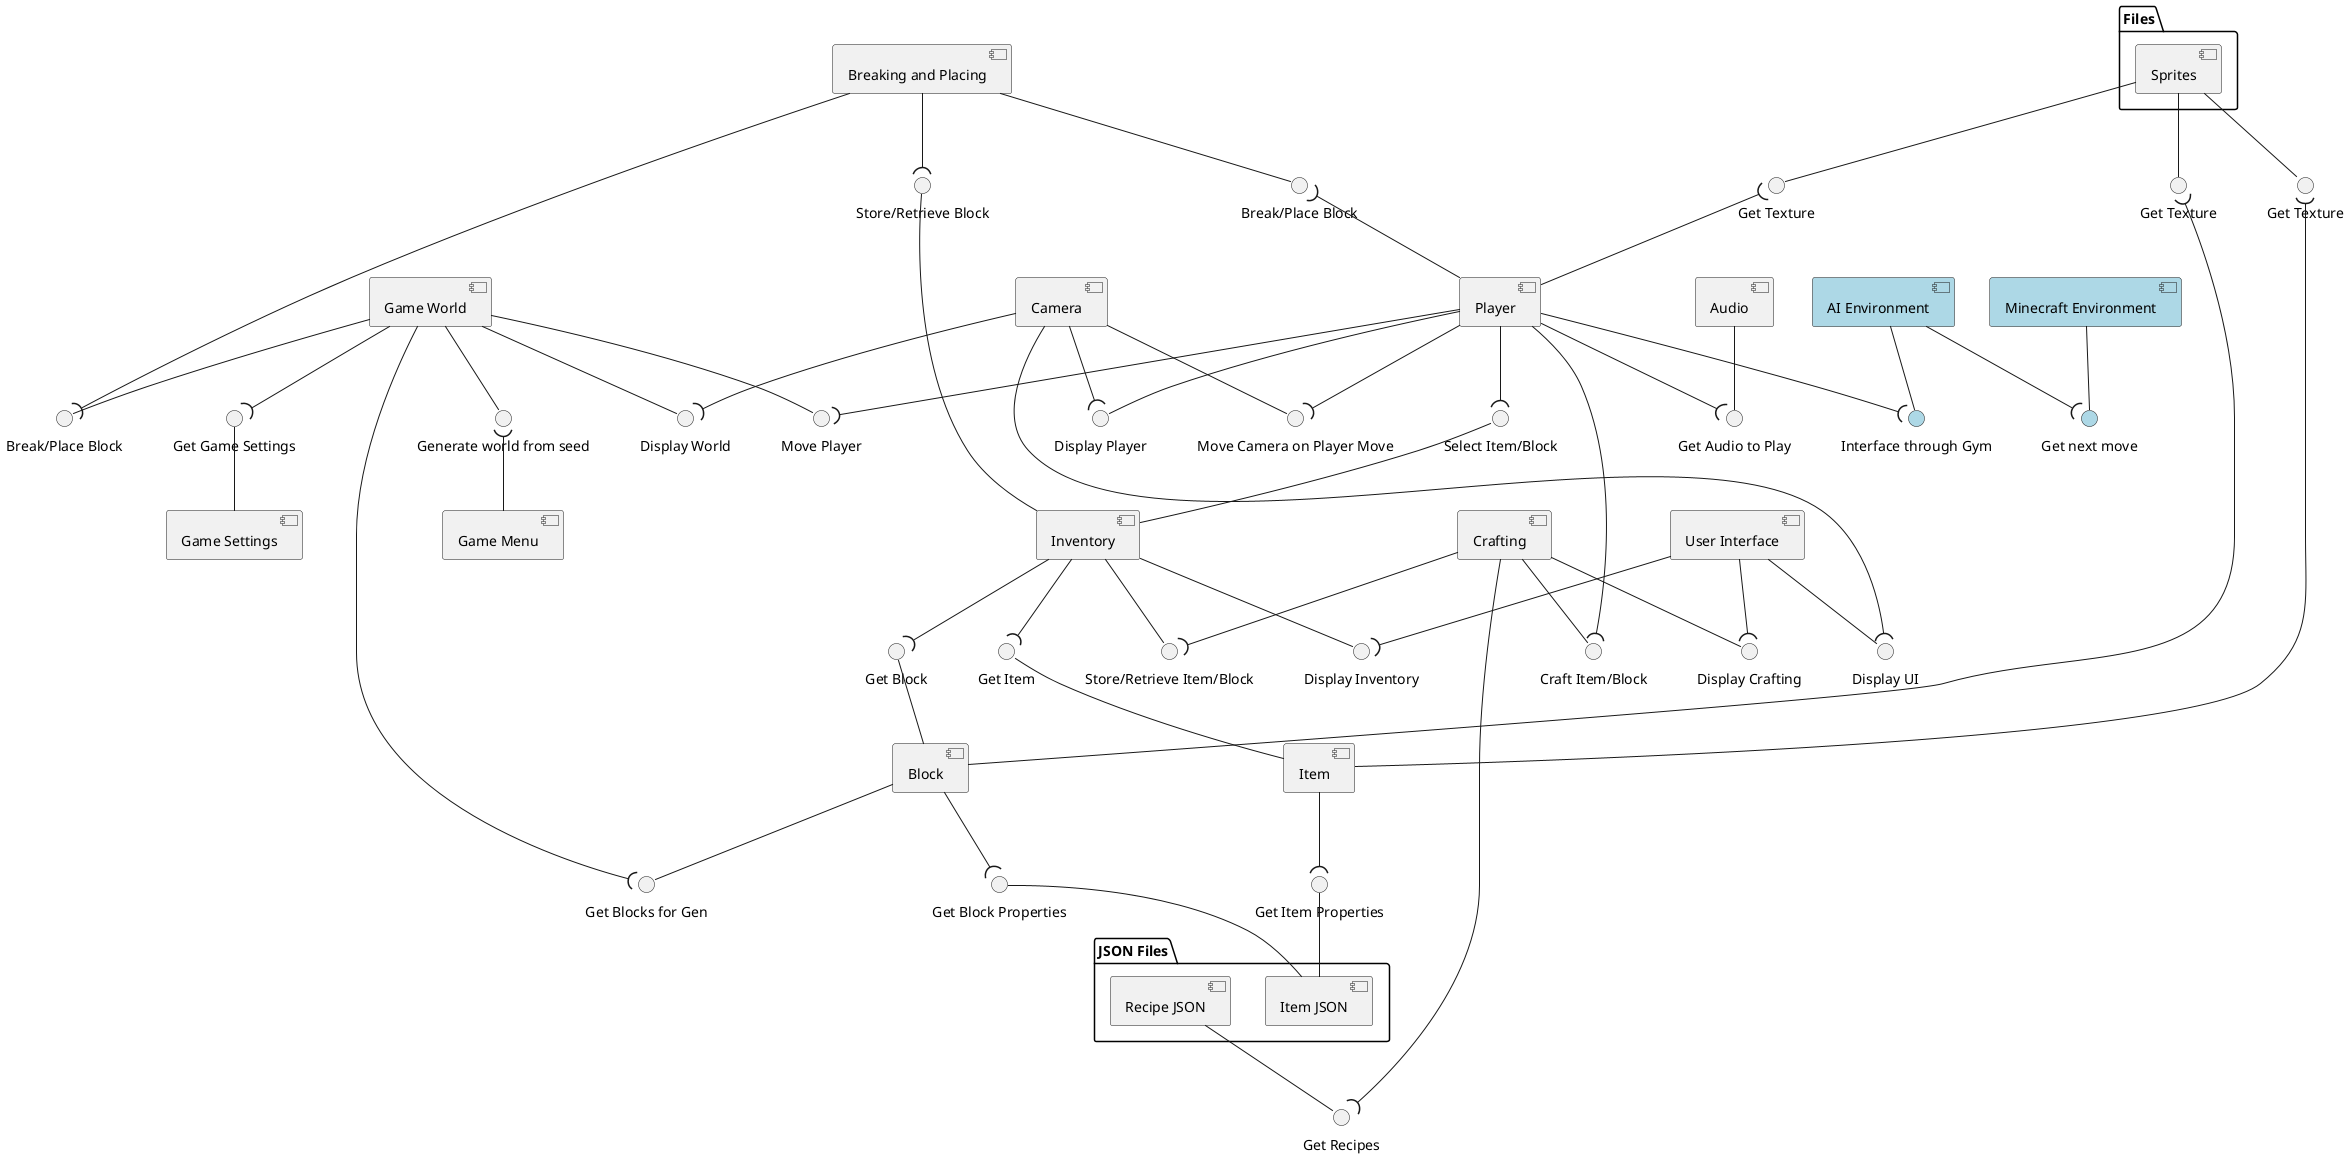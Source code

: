 @startuml
[Game Settings]

[Crafting]
[Block]
[Item]
[Breaking and Placing]
[Player]
[Camera]
[Game World]
[Inventory]
[User Interface]
[Game Menu]
[Audio]
[AI Environment] #ADD8E6
[Minecraft Environment] #ADD8E6

folder "Files"{
    [Sprites]

}

folder "JSON Files"{
    [Item JSON]
    [Recipe JSON]
}
() "Get Texture" as GT1
() "Get Texture" as GT2
() "Get Texture" as GT3
[Sprites] -- GT1
GT1 )-- [Block]
[Sprites] -- GT3
GT3 )-- [Item]
[Sprites] -- GT2
GT2 )-- [Player]

() "Get Block Properties" as GBlockInfo
() "Get Item Properties" as GBItemInfo
[Block] --( GBlockInfo
GBlockInfo -- [Item JSON]
[Item] --( GBItemInfo
GBItemInfo -- [Item JSON]

() "Get Game Settings" as GGameSetting
[Game World] --( GGameSetting
GGameSetting -- [Game Settings]

() "Get Block" as GBlock
() "Get Item" as GItem

[Inventory] --( GBlock
GBlock -- [Block]
[Inventory] --( GItem
GItem -- [Item]

() "Store/Retrieve Block" as StoreRetrieveBlock
[Breaking and Placing] --( StoreRetrieveBlock
StoreRetrieveBlock -- [Inventory]

() "Select Item/Block" as SelectItemBlock
SelectItemBlock -- [Inventory]
[Player] --( SelectItemBlock

() "Break/Place Block" as BreakPlaceBlock
[Breaking and Placing] -- BreakPlaceBlock
BreakPlaceBlock )-- [Player]

() "Break/Place Block" as PlaceBlock
[Game World] -- PlaceBlock
[Breaking and Placing] --( PlaceBlock

() "Craft Item/Block" as Craft
[Crafting] -- Craft
[Player] --( Craft

() "Get Recipes" as GetRecipes
[Crafting] --( GetRecipes
[Recipe JSON] -- GetRecipes

() "Store/Retrieve Item/Block" as StoreRetrieveBlockItem
[Crafting] --( StoreRetrieveBlockItem
[Inventory] -- StoreRetrieveBlockItem

() "Get Blocks for Gen" as BlocKGen
[Game World] --( BlocKGen
[Block] -- BlocKGen

() "Generate world from seed" as GenWorld
[Game World] -- GenWorld
GenWorld )-- [Game Menu]

() "Display World" as DisplayWorld
() "Display Player" as DisplayPlayer
() "Display UI" as DisplayUI

() "Display Crafting" as DisplayCrafting
() "Display Inventory" as DisplayInventory

[User Interface] --( DisplayCrafting
[User Interface] --( DisplayInventory
[Crafting] -- DisplayCrafting
[Inventory] -- DisplayInventory

[Camera] --( DisplayWorld
[Camera] --( DisplayPlayer
[Camera] --( DisplayUI
[Game World] -- DisplayWorld
[Player] -- DisplayPlayer
[User Interface] -- DisplayUI

() "Move Player" as MovePlayerWorld
[Player] --( MovePlayerWorld
[Game World] -- MovePlayerWorld

() "Move Camera on Player Move" as MovePlayerCamera
[Camera] -- MovePlayerCamera
[Player] --( MovePlayerCamera

() "Get Audio to Play" as playAudio
[Audio] -- playAudio
[Player] --( playAudio

() "Interface through Gym" as AgentInterface #ADD8E6
[AI Environment] -- AgentInterface
[Player] --( AgentInterface

() "Get next move" as nextAIMove #ADD8E6
[AI Environment] --( nextAIMove
[Minecraft Environment] -- nextAIMove


@enduml